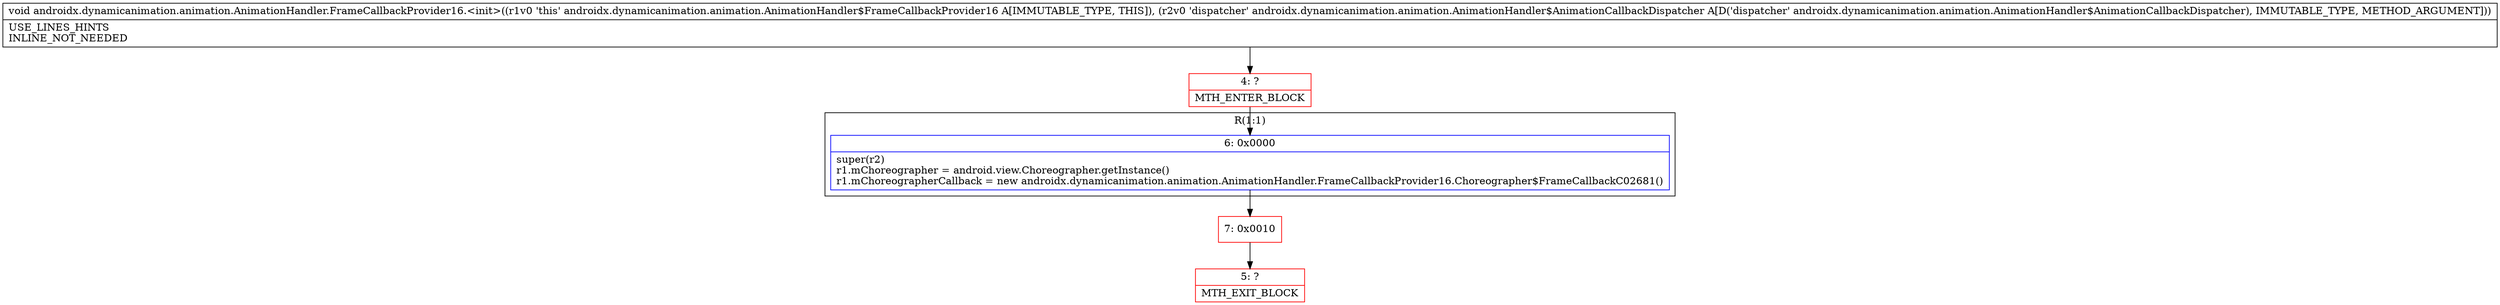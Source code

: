 digraph "CFG forandroidx.dynamicanimation.animation.AnimationHandler.FrameCallbackProvider16.\<init\>(Landroidx\/dynamicanimation\/animation\/AnimationHandler$AnimationCallbackDispatcher;)V" {
subgraph cluster_Region_233157242 {
label = "R(1:1)";
node [shape=record,color=blue];
Node_6 [shape=record,label="{6\:\ 0x0000|super(r2)\lr1.mChoreographer = android.view.Choreographer.getInstance()\lr1.mChoreographerCallback = new androidx.dynamicanimation.animation.AnimationHandler.FrameCallbackProvider16.Choreographer$FrameCallbackC02681()\l}"];
}
Node_4 [shape=record,color=red,label="{4\:\ ?|MTH_ENTER_BLOCK\l}"];
Node_7 [shape=record,color=red,label="{7\:\ 0x0010}"];
Node_5 [shape=record,color=red,label="{5\:\ ?|MTH_EXIT_BLOCK\l}"];
MethodNode[shape=record,label="{void androidx.dynamicanimation.animation.AnimationHandler.FrameCallbackProvider16.\<init\>((r1v0 'this' androidx.dynamicanimation.animation.AnimationHandler$FrameCallbackProvider16 A[IMMUTABLE_TYPE, THIS]), (r2v0 'dispatcher' androidx.dynamicanimation.animation.AnimationHandler$AnimationCallbackDispatcher A[D('dispatcher' androidx.dynamicanimation.animation.AnimationHandler$AnimationCallbackDispatcher), IMMUTABLE_TYPE, METHOD_ARGUMENT]))  | USE_LINES_HINTS\lINLINE_NOT_NEEDED\l}"];
MethodNode -> Node_4;Node_6 -> Node_7;
Node_4 -> Node_6;
Node_7 -> Node_5;
}

